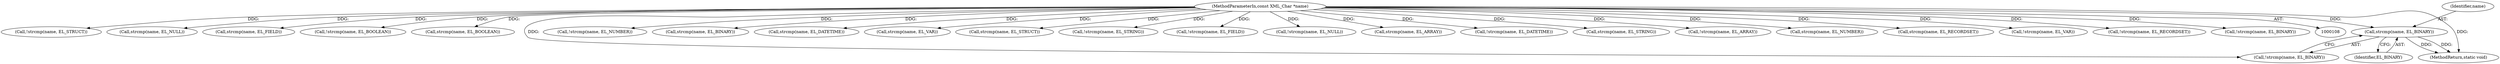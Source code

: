digraph "0_php-src_698a691724c0a949295991e5df091ce16f899e02?w=1@API" {
"1000214" [label="(Call,strcmp(name, EL_BINARY))"];
"1000110" [label="(MethodParameterIn,const XML_Char *name)"];
"1000160" [label="(Call,!strcmp(name, EL_STRUCT))"];
"1000110" [label="(MethodParameterIn,const XML_Char *name)"];
"1000151" [label="(Call,strcmp(name, EL_NULL))"];
"1000216" [label="(Identifier,EL_BINARY)"];
"1000569" [label="(Call,strcmp(name, EL_FIELD))"];
"1000145" [label="(Call,!strcmp(name, EL_BOOLEAN))"];
"1000146" [label="(Call,strcmp(name, EL_BOOLEAN))"];
"1000140" [label="(Call,!strcmp(name, EL_NUMBER))"];
"1000171" [label="(Call,strcmp(name, EL_BINARY))"];
"1000175" [label="(Call,strcmp(name, EL_DATETIME))"];
"1000550" [label="(Call,strcmp(name, EL_VAR))"];
"1000215" [label="(Identifier,name)"];
"1000161" [label="(Call,strcmp(name, EL_STRUCT))"];
"1000135" [label="(Call,!strcmp(name, EL_STRING))"];
"1000568" [label="(Call,!strcmp(name, EL_FIELD))"];
"1000150" [label="(Call,!strcmp(name, EL_NULL))"];
"1000156" [label="(Call,strcmp(name, EL_ARRAY))"];
"1000214" [label="(Call,strcmp(name, EL_BINARY))"];
"1000586" [label="(MethodReturn,static void)"];
"1000174" [label="(Call,!strcmp(name, EL_DATETIME))"];
"1000136" [label="(Call,strcmp(name, EL_STRING))"];
"1000213" [label="(Call,!strcmp(name, EL_BINARY))"];
"1000155" [label="(Call,!strcmp(name, EL_ARRAY))"];
"1000141" [label="(Call,strcmp(name, EL_NUMBER))"];
"1000166" [label="(Call,strcmp(name, EL_RECORDSET))"];
"1000549" [label="(Call,!strcmp(name, EL_VAR))"];
"1000165" [label="(Call,!strcmp(name, EL_RECORDSET))"];
"1000170" [label="(Call,!strcmp(name, EL_BINARY))"];
"1000214" -> "1000213"  [label="AST: "];
"1000214" -> "1000216"  [label="CFG: "];
"1000215" -> "1000214"  [label="AST: "];
"1000216" -> "1000214"  [label="AST: "];
"1000213" -> "1000214"  [label="CFG: "];
"1000214" -> "1000586"  [label="DDG: "];
"1000214" -> "1000586"  [label="DDG: "];
"1000110" -> "1000214"  [label="DDG: "];
"1000110" -> "1000108"  [label="AST: "];
"1000110" -> "1000586"  [label="DDG: "];
"1000110" -> "1000135"  [label="DDG: "];
"1000110" -> "1000136"  [label="DDG: "];
"1000110" -> "1000140"  [label="DDG: "];
"1000110" -> "1000141"  [label="DDG: "];
"1000110" -> "1000145"  [label="DDG: "];
"1000110" -> "1000146"  [label="DDG: "];
"1000110" -> "1000150"  [label="DDG: "];
"1000110" -> "1000151"  [label="DDG: "];
"1000110" -> "1000155"  [label="DDG: "];
"1000110" -> "1000156"  [label="DDG: "];
"1000110" -> "1000160"  [label="DDG: "];
"1000110" -> "1000161"  [label="DDG: "];
"1000110" -> "1000165"  [label="DDG: "];
"1000110" -> "1000166"  [label="DDG: "];
"1000110" -> "1000170"  [label="DDG: "];
"1000110" -> "1000171"  [label="DDG: "];
"1000110" -> "1000174"  [label="DDG: "];
"1000110" -> "1000175"  [label="DDG: "];
"1000110" -> "1000213"  [label="DDG: "];
"1000110" -> "1000549"  [label="DDG: "];
"1000110" -> "1000550"  [label="DDG: "];
"1000110" -> "1000568"  [label="DDG: "];
"1000110" -> "1000569"  [label="DDG: "];
}
